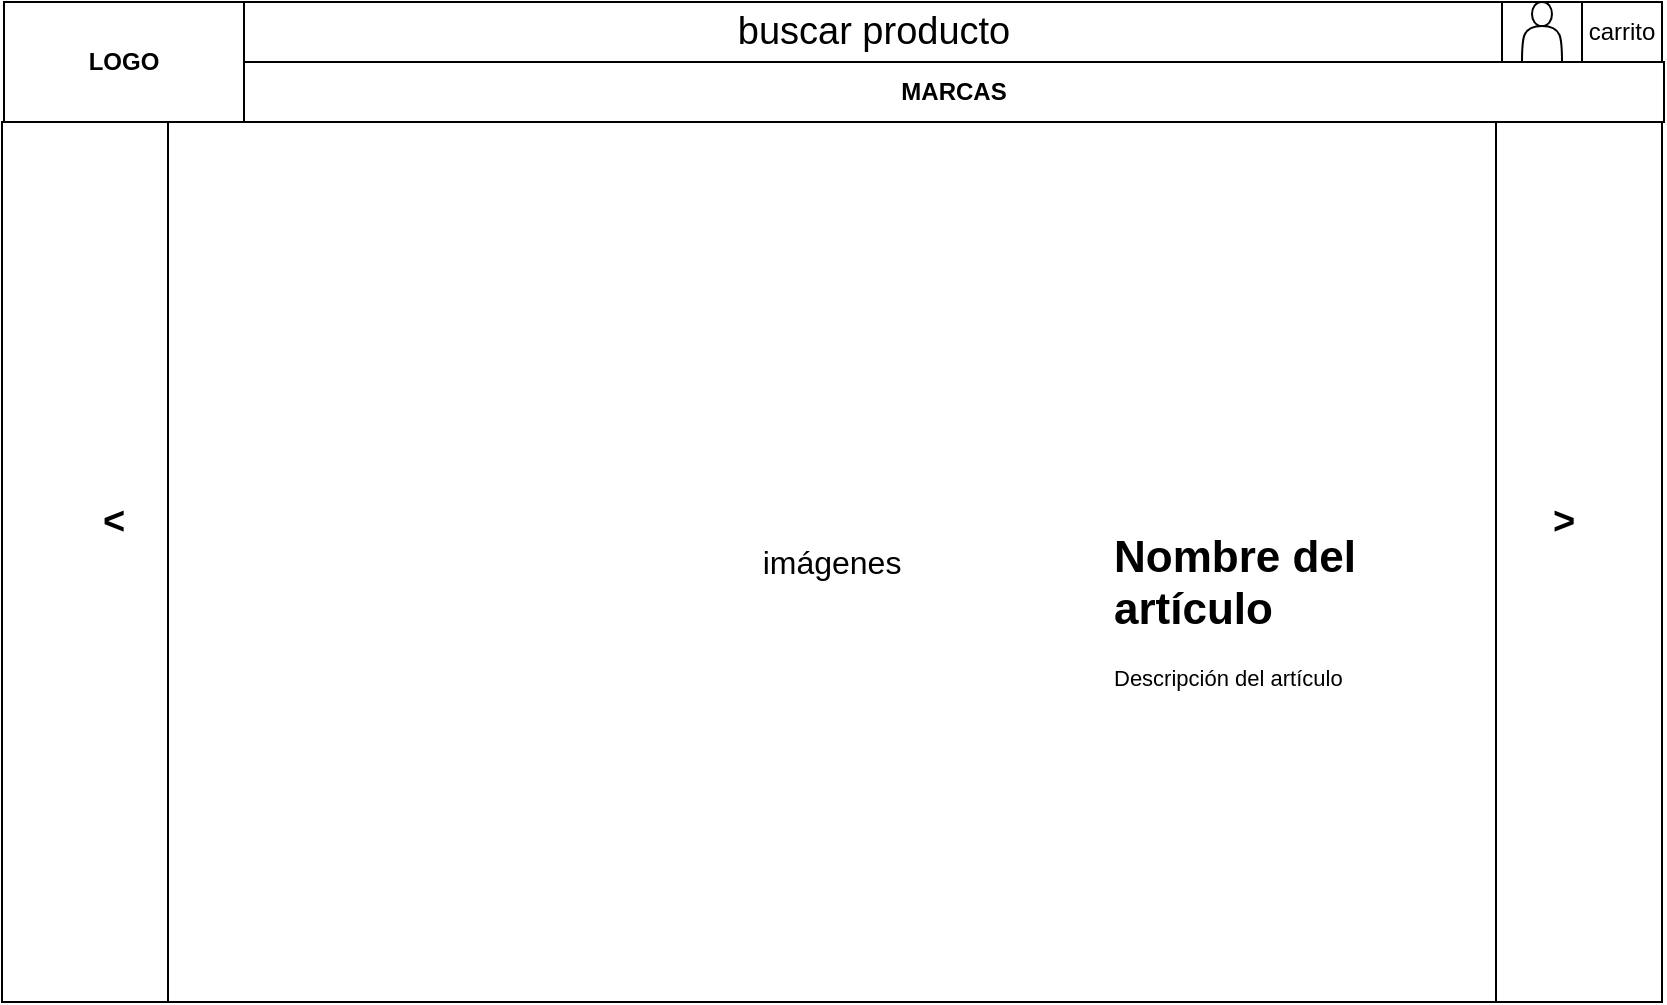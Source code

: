 <mxfile version="17.4.6" type="github">
  <diagram id="_pvU3qiKPnjeOf94CrRS" name="Page-1">
    <mxGraphModel dx="1665" dy="421" grid="1" gridSize="10" guides="1" tooltips="1" connect="1" arrows="1" fold="1" page="1" pageScale="1" pageWidth="827" pageHeight="1169" math="0" shadow="0">
      <root>
        <mxCell id="0" />
        <mxCell id="1" parent="0" />
        <mxCell id="qT4BRedXNRRN71QvwEtK-4" value="LOGO" style="rounded=0;whiteSpace=wrap;html=1;fontStyle=1" vertex="1" parent="1">
          <mxGeometry width="120" height="60" as="geometry" />
        </mxCell>
        <mxCell id="qT4BRedXNRRN71QvwEtK-10" value="&lt;font size=&quot;3&quot;&gt;imágenes&lt;/font&gt;" style="shape=process;whiteSpace=wrap;html=1;backgroundOutline=1;gradientDirection=south;fillColor=#FFFFFF;strokeColor=#000000;" vertex="1" parent="1">
          <mxGeometry x="-1" y="60" width="830" height="440" as="geometry" />
        </mxCell>
        <mxCell id="qT4BRedXNRRN71QvwEtK-15" value="&amp;lt;" style="text;html=1;strokeColor=none;fillColor=none;align=center;verticalAlign=middle;whiteSpace=wrap;rounded=0;fontSize=19;fontStyle=1" vertex="1" parent="1">
          <mxGeometry x="30" y="245" width="50" height="30" as="geometry" />
        </mxCell>
        <mxCell id="qT4BRedXNRRN71QvwEtK-16" value="&lt;h1&gt;Nombre del artículo&lt;/h1&gt;&lt;p&gt;Descripción del artículo&lt;/p&gt;" style="text;html=1;strokeColor=none;fillColor=none;spacing=5;spacingTop=-20;whiteSpace=wrap;overflow=hidden;rounded=0;fontSize=11;" vertex="1" parent="1">
          <mxGeometry x="550" y="260" width="190" height="210" as="geometry" />
        </mxCell>
        <mxCell id="qT4BRedXNRRN71QvwEtK-17" value="&amp;gt;" style="text;html=1;strokeColor=none;fillColor=none;align=center;verticalAlign=middle;whiteSpace=wrap;rounded=0;fontSize=19;fontStyle=1" vertex="1" parent="1">
          <mxGeometry x="750" y="245" width="60" height="30" as="geometry" />
        </mxCell>
        <mxCell id="qT4BRedXNRRN71QvwEtK-19" value="carrito" style="rounded=0;whiteSpace=wrap;html=1;fontSize=12;strokeColor=#000000;fillColor=#FFFFFF;gradientColor=#ffffff;gradientDirection=south;" vertex="1" parent="1">
          <mxGeometry x="789" width="40" height="30" as="geometry" />
        </mxCell>
        <mxCell id="qT4BRedXNRRN71QvwEtK-20" value="buscar producto" style="rounded=0;whiteSpace=wrap;html=1;fontSize=19;strokeColor=#000000;fillColor=#FFFFFF;gradientColor=#ffffff;gradientDirection=south;" vertex="1" parent="1">
          <mxGeometry x="120" width="630" height="30" as="geometry" />
        </mxCell>
        <mxCell id="qT4BRedXNRRN71QvwEtK-23" value="" style="verticalLabelPosition=bottom;verticalAlign=top;html=1;shape=mxgraph.basic.rect;fillColor2=none;strokeWidth=1;size=0;indent=5;fontSize=12;fillColor=#FFFFFF;gradientColor=#ffffff;gradientDirection=south;" vertex="1" parent="1">
          <mxGeometry x="749" width="40" height="30" as="geometry" />
        </mxCell>
        <mxCell id="qT4BRedXNRRN71QvwEtK-24" value="MARCAS" style="rounded=0;whiteSpace=wrap;html=1;fontSize=12;strokeColor=#000000;fillColor=#FFFFFF;gradientColor=#ffffff;gradientDirection=south;fontStyle=1" vertex="1" parent="1">
          <mxGeometry x="120" y="30" width="710" height="30" as="geometry" />
        </mxCell>
        <mxCell id="qT4BRedXNRRN71QvwEtK-25" value="" style="shape=actor;whiteSpace=wrap;html=1;fontSize=12;strokeColor=#000000;fillColor=#FFFFFF;gradientColor=#ffffff;gradientDirection=south;" vertex="1" parent="1">
          <mxGeometry x="759" width="20" height="30" as="geometry" />
        </mxCell>
      </root>
    </mxGraphModel>
  </diagram>
</mxfile>
